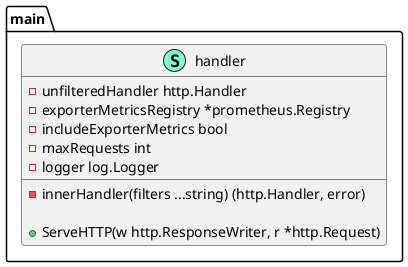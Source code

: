 @startuml
namespace main {
    class handler << (S,Aquamarine) >> {
        - unfilteredHandler http.Handler
        - exporterMetricsRegistry *prometheus.Registry
        - includeExporterMetrics bool
        - maxRequests int
        - logger log.Logger

        - innerHandler(filters ...string) (http.Handler, error)

        + ServeHTTP(w http.ResponseWriter, r *http.Request) 

    }
}


@enduml
